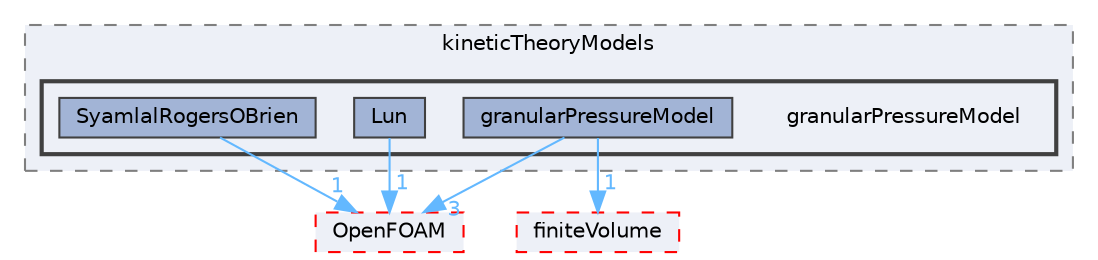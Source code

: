 digraph "src/phaseSystemModels/twoPhaseEuler/phaseCompressibleTurbulenceModels/kineticTheoryModels/granularPressureModel"
{
 // LATEX_PDF_SIZE
  bgcolor="transparent";
  edge [fontname=Helvetica,fontsize=10,labelfontname=Helvetica,labelfontsize=10];
  node [fontname=Helvetica,fontsize=10,shape=box,height=0.2,width=0.4];
  compound=true
  subgraph clusterdir_c85b273aaa84a78c2b3bf2614cf319dc {
    graph [ bgcolor="#edf0f7", pencolor="grey50", label="kineticTheoryModels", fontname=Helvetica,fontsize=10 style="filled,dashed", URL="dir_c85b273aaa84a78c2b3bf2614cf319dc.html",tooltip=""]
  subgraph clusterdir_64e60b17469424f275e63f1425253f49 {
    graph [ bgcolor="#edf0f7", pencolor="grey25", label="", fontname=Helvetica,fontsize=10 style="filled,bold", URL="dir_64e60b17469424f275e63f1425253f49.html",tooltip=""]
    dir_64e60b17469424f275e63f1425253f49 [shape=plaintext, label="granularPressureModel"];
  dir_b3b2e6049702cef5c866075252f30895 [label="granularPressureModel", fillcolor="#a2b4d6", color="grey25", style="filled", URL="dir_b3b2e6049702cef5c866075252f30895.html",tooltip=""];
  dir_cd0f1259024b6a04a1e9efeb442e24df [label="Lun", fillcolor="#a2b4d6", color="grey25", style="filled", URL="dir_cd0f1259024b6a04a1e9efeb442e24df.html",tooltip=""];
  dir_16ca8da95988770afa93c1b44f018d87 [label="SyamlalRogersOBrien", fillcolor="#a2b4d6", color="grey25", style="filled", URL="dir_16ca8da95988770afa93c1b44f018d87.html",tooltip=""];
  }
  }
  dir_c5473ff19b20e6ec4dfe5c310b3778a8 [label="OpenFOAM", fillcolor="#edf0f7", color="red", style="filled,dashed", URL="dir_c5473ff19b20e6ec4dfe5c310b3778a8.html",tooltip=""];
  dir_9bd15774b555cf7259a6fa18f99fe99b [label="finiteVolume", fillcolor="#edf0f7", color="red", style="filled,dashed", URL="dir_9bd15774b555cf7259a6fa18f99fe99b.html",tooltip=""];
  dir_b3b2e6049702cef5c866075252f30895->dir_9bd15774b555cf7259a6fa18f99fe99b [headlabel="1", labeldistance=1.5 headhref="dir_001676_001387.html" href="dir_001676_001387.html" color="steelblue1" fontcolor="steelblue1"];
  dir_b3b2e6049702cef5c866075252f30895->dir_c5473ff19b20e6ec4dfe5c310b3778a8 [headlabel="3", labeldistance=1.5 headhref="dir_001676_002695.html" href="dir_001676_002695.html" color="steelblue1" fontcolor="steelblue1"];
  dir_cd0f1259024b6a04a1e9efeb442e24df->dir_c5473ff19b20e6ec4dfe5c310b3778a8 [headlabel="1", labeldistance=1.5 headhref="dir_002274_002695.html" href="dir_002274_002695.html" color="steelblue1" fontcolor="steelblue1"];
  dir_16ca8da95988770afa93c1b44f018d87->dir_c5473ff19b20e6ec4dfe5c310b3778a8 [headlabel="1", labeldistance=1.5 headhref="dir_003912_002695.html" href="dir_003912_002695.html" color="steelblue1" fontcolor="steelblue1"];
}
